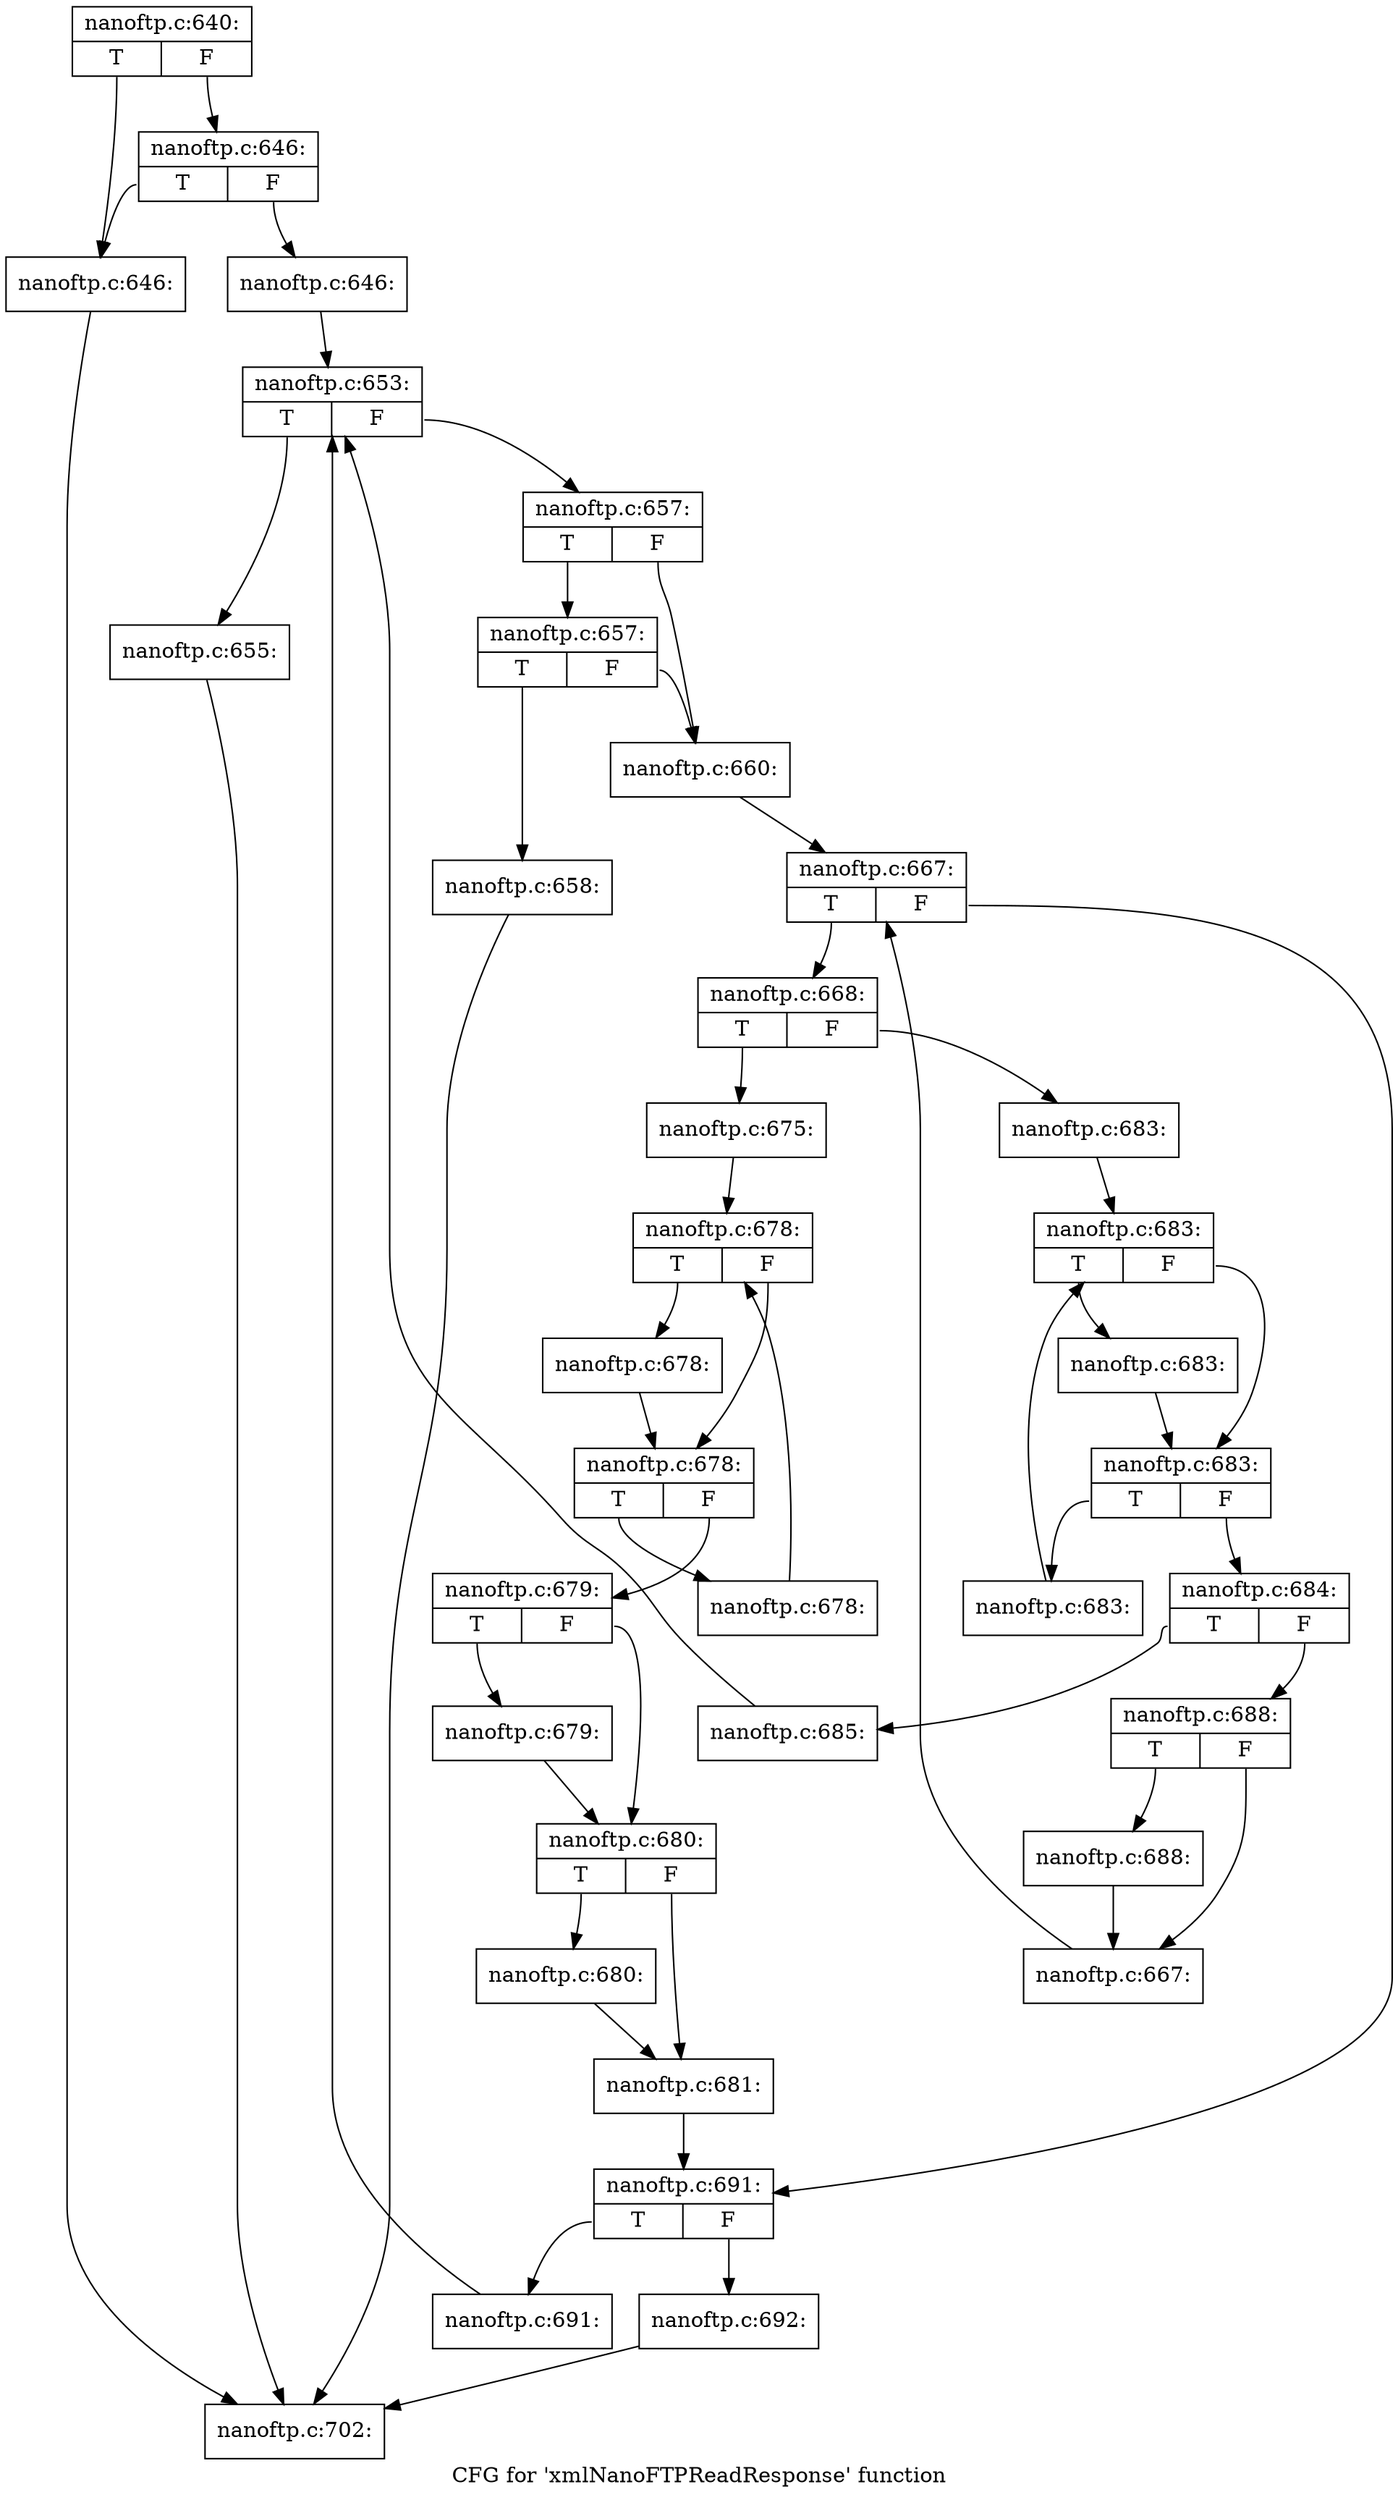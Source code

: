 digraph "CFG for 'xmlNanoFTPReadResponse' function" {
	label="CFG for 'xmlNanoFTPReadResponse' function";

	Node0x561533d8b010 [shape=record,label="{nanoftp.c:640:|{<s0>T|<s1>F}}"];
	Node0x561533d8b010:s0 -> Node0x561533d8c8a0;
	Node0x561533d8b010:s1 -> Node0x561533d8c940;
	Node0x561533d8c940 [shape=record,label="{nanoftp.c:646:|{<s0>T|<s1>F}}"];
	Node0x561533d8c940:s0 -> Node0x561533d8c8a0;
	Node0x561533d8c940:s1 -> Node0x561533d8c8f0;
	Node0x561533d8c8a0 [shape=record,label="{nanoftp.c:646:}"];
	Node0x561533d8c8a0 -> Node0x561533d8b060;
	Node0x561533d8c8f0 [shape=record,label="{nanoftp.c:646:}"];
	Node0x561533d8c8f0 -> Node0x561533d8d8a0;
	Node0x561533d8d8a0 [shape=record,label="{nanoftp.c:653:|{<s0>T|<s1>F}}"];
	Node0x561533d8d8a0:s0 -> Node0x561533d8e3c0;
	Node0x561533d8d8a0:s1 -> Node0x561533d8e410;
	Node0x561533d8e3c0 [shape=record,label="{nanoftp.c:655:}"];
	Node0x561533d8e3c0 -> Node0x561533d8b060;
	Node0x561533d8e410 [shape=record,label="{nanoftp.c:657:|{<s0>T|<s1>F}}"];
	Node0x561533d8e410:s0 -> Node0x561533d8e9d0;
	Node0x561533d8e410:s1 -> Node0x561533d8e980;
	Node0x561533d8e9d0 [shape=record,label="{nanoftp.c:657:|{<s0>T|<s1>F}}"];
	Node0x561533d8e9d0:s0 -> Node0x561533d8e930;
	Node0x561533d8e9d0:s1 -> Node0x561533d8e980;
	Node0x561533d8e930 [shape=record,label="{nanoftp.c:658:}"];
	Node0x561533d8e930 -> Node0x561533d8b060;
	Node0x561533d8e980 [shape=record,label="{nanoftp.c:660:}"];
	Node0x561533d8e980 -> Node0x561533d8fb00;
	Node0x561533d8fb00 [shape=record,label="{nanoftp.c:667:|{<s0>T|<s1>F}}"];
	Node0x561533d8fb00:s0 -> Node0x561533d8ff20;
	Node0x561533d8fb00:s1 -> Node0x561533d8fd20;
	Node0x561533d8ff20 [shape=record,label="{nanoftp.c:668:|{<s0>T|<s1>F}}"];
	Node0x561533d8ff20:s0 -> Node0x561533d90720;
	Node0x561533d8ff20:s1 -> Node0x561533d90770;
	Node0x561533d90720 [shape=record,label="{nanoftp.c:675:}"];
	Node0x561533d90720 -> Node0x561533d913b0;
	Node0x561533d913b0 [shape=record,label="{nanoftp.c:678:|{<s0>T|<s1>F}}"];
	Node0x561533d913b0:s0 -> Node0x561533d916a0;
	Node0x561533d913b0:s1 -> Node0x561533d91650;
	Node0x561533d916a0 [shape=record,label="{nanoftp.c:678:}"];
	Node0x561533d916a0 -> Node0x561533d91650;
	Node0x561533d91650 [shape=record,label="{nanoftp.c:678:|{<s0>T|<s1>F}}"];
	Node0x561533d91650:s0 -> Node0x561533d91c50;
	Node0x561533d91650:s1 -> Node0x561533d915d0;
	Node0x561533d91c50 [shape=record,label="{nanoftp.c:678:}"];
	Node0x561533d91c50 -> Node0x561533d913b0;
	Node0x561533d915d0 [shape=record,label="{nanoftp.c:679:|{<s0>T|<s1>F}}"];
	Node0x561533d915d0:s0 -> Node0x561533d91f70;
	Node0x561533d915d0:s1 -> Node0x561533d91fc0;
	Node0x561533d91f70 [shape=record,label="{nanoftp.c:679:}"];
	Node0x561533d91f70 -> Node0x561533d91fc0;
	Node0x561533d91fc0 [shape=record,label="{nanoftp.c:680:|{<s0>T|<s1>F}}"];
	Node0x561533d91fc0:s0 -> Node0x561533d92600;
	Node0x561533d91fc0:s1 -> Node0x561533d92650;
	Node0x561533d92600 [shape=record,label="{nanoftp.c:680:}"];
	Node0x561533d92600 -> Node0x561533d92650;
	Node0x561533d92650 [shape=record,label="{nanoftp.c:681:}"];
	Node0x561533d92650 -> Node0x561533d8fd20;
	Node0x561533d90770 [shape=record,label="{nanoftp.c:683:}"];
	Node0x561533d90770 -> Node0x561533d92d40;
	Node0x561533d92d40 [shape=record,label="{nanoftp.c:683:|{<s0>T|<s1>F}}"];
	Node0x561533d92d40:s0 -> Node0x561533d8e070;
	Node0x561533d92d40:s1 -> Node0x561533d8daa0;
	Node0x561533d8e070 [shape=record,label="{nanoftp.c:683:}"];
	Node0x561533d8e070 -> Node0x561533d8daa0;
	Node0x561533d8daa0 [shape=record,label="{nanoftp.c:683:|{<s0>T|<s1>F}}"];
	Node0x561533d8daa0:s0 -> Node0x561533d93340;
	Node0x561533d8daa0:s1 -> Node0x561533d92f60;
	Node0x561533d93340 [shape=record,label="{nanoftp.c:683:}"];
	Node0x561533d93340 -> Node0x561533d92d40;
	Node0x561533d92f60 [shape=record,label="{nanoftp.c:684:|{<s0>T|<s1>F}}"];
	Node0x561533d92f60:s0 -> Node0x561533d93660;
	Node0x561533d92f60:s1 -> Node0x561533d936b0;
	Node0x561533d93660 [shape=record,label="{nanoftp.c:685:}"];
	Node0x561533d93660 -> Node0x561533d8d8a0;
	Node0x561533d936b0 [shape=record,label="{nanoftp.c:688:|{<s0>T|<s1>F}}"];
	Node0x561533d936b0:s0 -> Node0x561533d93f60;
	Node0x561533d936b0:s1 -> Node0x561533d93fb0;
	Node0x561533d93f60 [shape=record,label="{nanoftp.c:688:}"];
	Node0x561533d93f60 -> Node0x561533d93fb0;
	Node0x561533d93fb0 [shape=record,label="{nanoftp.c:667:}"];
	Node0x561533d93fb0 -> Node0x561533d8fb00;
	Node0x561533d8fd20 [shape=record,label="{nanoftp.c:691:|{<s0>T|<s1>F}}"];
	Node0x561533d8fd20:s0 -> Node0x561533d94680;
	Node0x561533d8fd20:s1 -> Node0x561533d946d0;
	Node0x561533d94680 [shape=record,label="{nanoftp.c:691:}"];
	Node0x561533d94680 -> Node0x561533d8d8a0;
	Node0x561533d946d0 [shape=record,label="{nanoftp.c:692:}"];
	Node0x561533d946d0 -> Node0x561533d8b060;
	Node0x561533d8b060 [shape=record,label="{nanoftp.c:702:}"];
}
